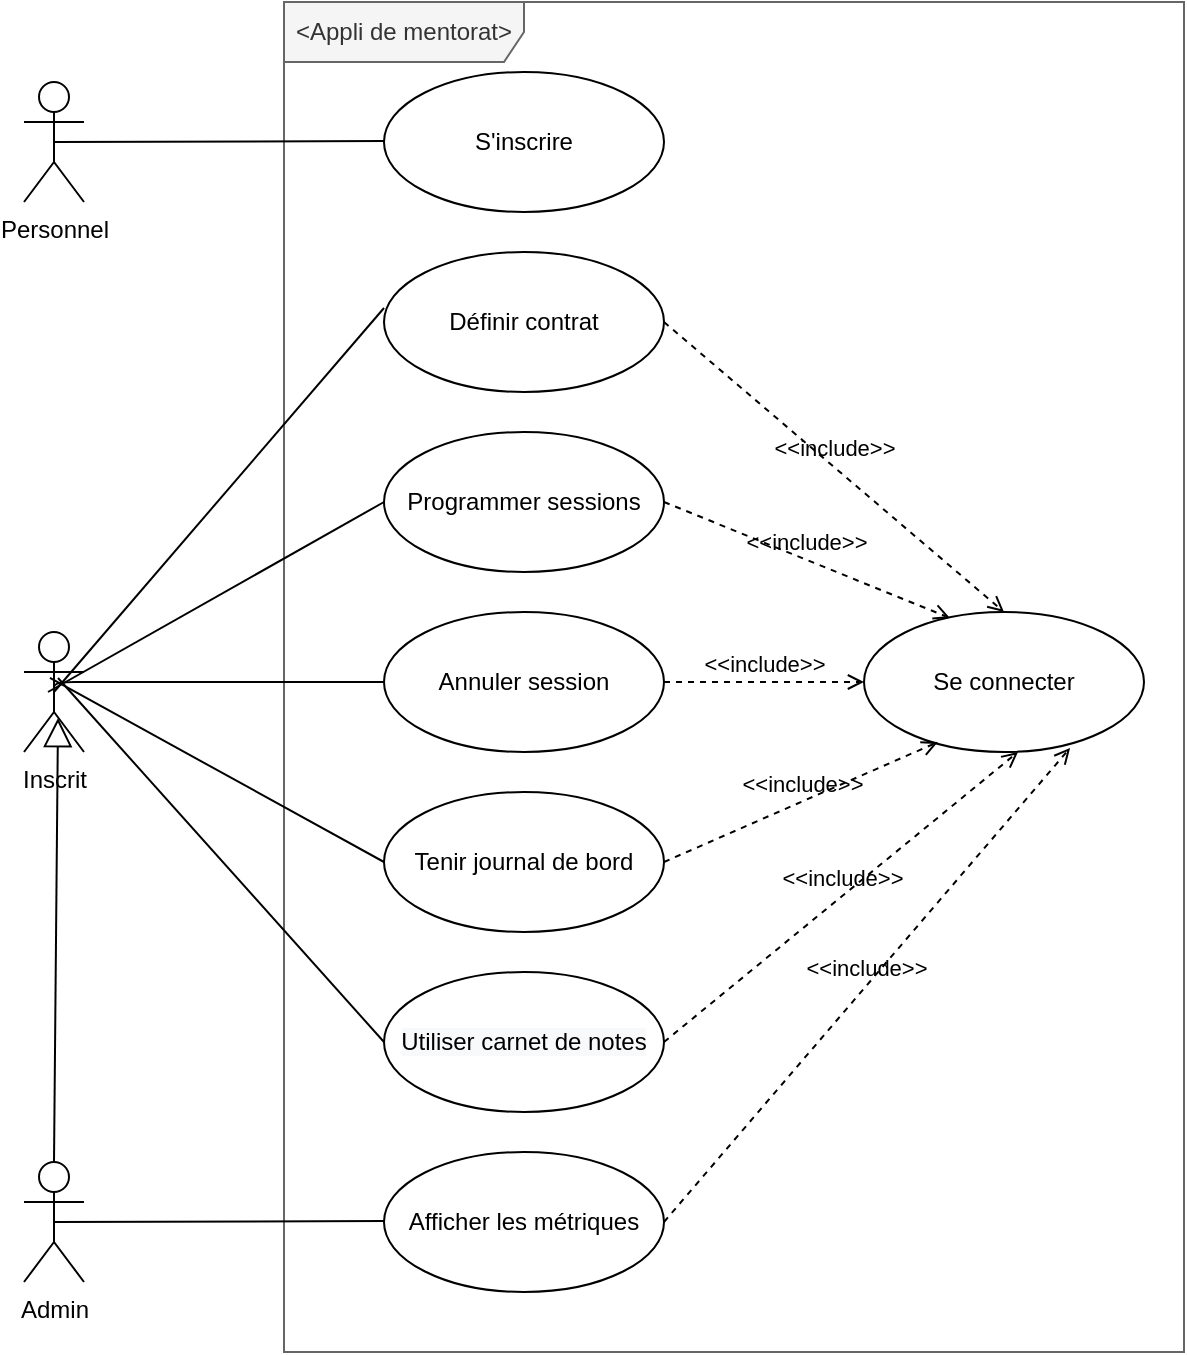 <mxfile version="14.9.8" type="device" pages="5"><diagram id="xxMG99taoB5J-sArsZjC" name="User stories"><mxGraphModel dx="1182" dy="662" grid="1" gridSize="10" guides="1" tooltips="1" connect="1" arrows="1" fold="1" page="1" pageScale="1" pageWidth="827" pageHeight="1169" math="0" shadow="0"><root><mxCell id="0"/><mxCell id="1" parent="0"/><mxCell id="FmHyTKS54E8O2tWpRUdW-1" value="&amp;lt;Appli de mentorat&amp;gt;" style="shape=umlFrame;whiteSpace=wrap;html=1;width=120;height=30;fillColor=#f5f5f5;strokeColor=#666666;fontColor=#333333;" parent="1" vertex="1"><mxGeometry x="190" y="85" width="450" height="675" as="geometry"/></mxCell><mxCell id="FmHyTKS54E8O2tWpRUdW-2" value="S'inscrire" style="ellipse;whiteSpace=wrap;html=1;" parent="1" vertex="1"><mxGeometry x="240" y="120" width="140" height="70" as="geometry"/></mxCell><mxCell id="FmHyTKS54E8O2tWpRUdW-3" value="Définir contrat" style="ellipse;whiteSpace=wrap;html=1;" parent="1" vertex="1"><mxGeometry x="240" y="210" width="140" height="70" as="geometry"/></mxCell><mxCell id="FmHyTKS54E8O2tWpRUdW-4" value="Programmer sessions" style="ellipse;whiteSpace=wrap;html=1;" parent="1" vertex="1"><mxGeometry x="240" y="300" width="140" height="70" as="geometry"/></mxCell><mxCell id="FmHyTKS54E8O2tWpRUdW-5" value="Annuler session" style="ellipse;whiteSpace=wrap;html=1;" parent="1" vertex="1"><mxGeometry x="240" y="390" width="140" height="70" as="geometry"/></mxCell><mxCell id="FmHyTKS54E8O2tWpRUdW-6" value="Tenir journal de bord" style="ellipse;whiteSpace=wrap;html=1;" parent="1" vertex="1"><mxGeometry x="240" y="480" width="140" height="70" as="geometry"/></mxCell><mxCell id="FmHyTKS54E8O2tWpRUdW-7" value="&lt;span style=&quot;color: rgb(0 , 0 , 0) ; font-family: &amp;#34;helvetica&amp;#34; ; font-size: 12px ; font-style: normal ; font-weight: 400 ; letter-spacing: normal ; text-align: center ; text-indent: 0px ; text-transform: none ; word-spacing: 0px ; background-color: rgb(248 , 249 , 250) ; display: inline ; float: none&quot;&gt;Utiliser carnet de notes&lt;/span&gt;" style="ellipse;whiteSpace=wrap;html=1;" parent="1" vertex="1"><mxGeometry x="240" y="570" width="140" height="70" as="geometry"/></mxCell><mxCell id="FmHyTKS54E8O2tWpRUdW-8" value="Afficher les métriques" style="ellipse;whiteSpace=wrap;html=1;" parent="1" vertex="1"><mxGeometry x="240" y="660" width="140" height="70" as="geometry"/></mxCell><mxCell id="FmHyTKS54E8O2tWpRUdW-9" value="Se connecter" style="ellipse;whiteSpace=wrap;html=1;" parent="1" vertex="1"><mxGeometry x="480" y="390" width="140" height="70" as="geometry"/></mxCell><mxCell id="FmHyTKS54E8O2tWpRUdW-11" value="Inscrit" style="shape=umlActor;verticalLabelPosition=bottom;verticalAlign=top;html=1;" parent="1" vertex="1"><mxGeometry x="60" y="400" width="30" height="60" as="geometry"/></mxCell><mxCell id="FmHyTKS54E8O2tWpRUdW-15" value="Personnel" style="shape=umlActor;verticalLabelPosition=bottom;verticalAlign=top;html=1;" parent="1" vertex="1"><mxGeometry x="60" y="125" width="30" height="60" as="geometry"/></mxCell><mxCell id="FmHyTKS54E8O2tWpRUdW-16" value="" style="endArrow=none;html=1;exitX=0.5;exitY=0.5;exitDx=0;exitDy=0;exitPerimeter=0;" parent="1" source="FmHyTKS54E8O2tWpRUdW-15" edge="1"><mxGeometry relative="1" as="geometry"><mxPoint x="80" y="154.5" as="sourcePoint"/><mxPoint x="240" y="154.5" as="targetPoint"/></mxGeometry></mxCell><mxCell id="FmHyTKS54E8O2tWpRUdW-33" value="" style="endArrow=none;html=1;exitX=0.5;exitY=0.5;exitDx=0;exitDy=0;exitPerimeter=0;entryX=0;entryY=0.4;entryDx=0;entryDy=0;entryPerimeter=0;" parent="1" source="FmHyTKS54E8O2tWpRUdW-11" edge="1" target="FmHyTKS54E8O2tWpRUdW-3"><mxGeometry relative="1" as="geometry"><mxPoint x="80" y="250" as="sourcePoint"/><mxPoint x="240" y="250" as="targetPoint"/></mxGeometry></mxCell><mxCell id="FmHyTKS54E8O2tWpRUdW-36" value="" style="endArrow=none;html=1;entryX=0;entryY=0.5;entryDx=0;entryDy=0;" parent="1" edge="1" target="FmHyTKS54E8O2tWpRUdW-4"><mxGeometry relative="1" as="geometry"><mxPoint x="72" y="430" as="sourcePoint"/><mxPoint x="240" y="334.5" as="targetPoint"/></mxGeometry></mxCell><mxCell id="FmHyTKS54E8O2tWpRUdW-39" value="" style="endArrow=none;html=1;edgeStyle=orthogonalEdgeStyle;exitX=0.5;exitY=0.5;exitDx=0;exitDy=0;exitPerimeter=0;" parent="1" source="FmHyTKS54E8O2tWpRUdW-11" edge="1" target="FmHyTKS54E8O2tWpRUdW-5"><mxGeometry relative="1" as="geometry"><mxPoint x="80" y="424.5" as="sourcePoint"/><mxPoint x="240" y="424.5" as="targetPoint"/><Array as="points"><mxPoint x="75" y="425"/></Array></mxGeometry></mxCell><mxCell id="FmHyTKS54E8O2tWpRUdW-42" value="" style="endArrow=none;html=1;exitX=0.433;exitY=0.383;exitDx=0;exitDy=0;exitPerimeter=0;entryX=0;entryY=0.5;entryDx=0;entryDy=0;" parent="1" source="FmHyTKS54E8O2tWpRUdW-11" edge="1" target="FmHyTKS54E8O2tWpRUdW-6"><mxGeometry relative="1" as="geometry"><mxPoint x="80" y="514.5" as="sourcePoint"/><mxPoint x="240" y="514.5" as="targetPoint"/></mxGeometry></mxCell><mxCell id="FmHyTKS54E8O2tWpRUdW-45" value="" style="endArrow=none;html=1;exitX=0.567;exitY=0.383;exitDx=0;exitDy=0;exitPerimeter=0;entryX=0;entryY=0.5;entryDx=0;entryDy=0;" parent="1" source="FmHyTKS54E8O2tWpRUdW-11" edge="1" target="FmHyTKS54E8O2tWpRUdW-7"><mxGeometry relative="1" as="geometry"><mxPoint x="80" y="604.5" as="sourcePoint"/><mxPoint x="240" y="604.5" as="targetPoint"/></mxGeometry></mxCell><mxCell id="FmHyTKS54E8O2tWpRUdW-48" value="Admin" style="shape=umlActor;verticalLabelPosition=bottom;verticalAlign=top;html=1;" parent="1" vertex="1"><mxGeometry x="60" y="665" width="30" height="60" as="geometry"/></mxCell><mxCell id="FmHyTKS54E8O2tWpRUdW-49" value="" style="endArrow=none;html=1;exitX=0.5;exitY=0.5;exitDx=0;exitDy=0;exitPerimeter=0;" parent="1" source="FmHyTKS54E8O2tWpRUdW-48" edge="1"><mxGeometry relative="1" as="geometry"><mxPoint x="80" y="694.5" as="sourcePoint"/><mxPoint x="240" y="694.5" as="targetPoint"/></mxGeometry></mxCell><mxCell id="e8ai6siRkskZwNuBO6jc-1" value="&amp;lt;&amp;lt;include&amp;gt;&amp;gt;" style="html=1;verticalAlign=bottom;labelBackgroundColor=none;endArrow=open;endFill=0;dashed=1;strokeWidth=1;entryX=0;entryY=0.5;entryDx=0;entryDy=0;exitX=1;exitY=0.5;exitDx=0;exitDy=0;" edge="1" parent="1" source="FmHyTKS54E8O2tWpRUdW-5" target="FmHyTKS54E8O2tWpRUdW-9"><mxGeometry width="160" relative="1" as="geometry"><mxPoint x="330" y="390" as="sourcePoint"/><mxPoint x="490" y="390" as="targetPoint"/></mxGeometry></mxCell><mxCell id="e8ai6siRkskZwNuBO6jc-2" value="&amp;lt;&amp;lt;include&amp;gt;&amp;gt;" style="html=1;verticalAlign=bottom;labelBackgroundColor=none;endArrow=open;endFill=0;dashed=1;strokeWidth=1;exitX=1;exitY=0.5;exitDx=0;exitDy=0;entryX=0.307;entryY=0.043;entryDx=0;entryDy=0;entryPerimeter=0;" edge="1" parent="1" source="FmHyTKS54E8O2tWpRUdW-4" target="FmHyTKS54E8O2tWpRUdW-9"><mxGeometry width="160" relative="1" as="geometry"><mxPoint x="330" y="390" as="sourcePoint"/><mxPoint x="490" y="390" as="targetPoint"/></mxGeometry></mxCell><mxCell id="e8ai6siRkskZwNuBO6jc-3" value="&amp;lt;&amp;lt;include&amp;gt;&amp;gt;" style="html=1;verticalAlign=bottom;labelBackgroundColor=none;endArrow=open;endFill=0;dashed=1;strokeWidth=1;entryX=0.5;entryY=0;entryDx=0;entryDy=0;exitX=1;exitY=0.5;exitDx=0;exitDy=0;" edge="1" parent="1" source="FmHyTKS54E8O2tWpRUdW-3" target="FmHyTKS54E8O2tWpRUdW-9"><mxGeometry width="160" relative="1" as="geometry"><mxPoint x="380" y="245" as="sourcePoint"/><mxPoint x="540" y="160" as="targetPoint"/></mxGeometry></mxCell><mxCell id="e8ai6siRkskZwNuBO6jc-4" value="&amp;lt;&amp;lt;include&amp;gt;&amp;gt;" style="html=1;verticalAlign=bottom;labelBackgroundColor=none;endArrow=open;endFill=0;dashed=1;strokeWidth=1;exitX=1;exitY=0.5;exitDx=0;exitDy=0;entryX=0.264;entryY=0.929;entryDx=0;entryDy=0;entryPerimeter=0;" edge="1" parent="1" source="FmHyTKS54E8O2tWpRUdW-6" target="FmHyTKS54E8O2tWpRUdW-9"><mxGeometry width="160" relative="1" as="geometry"><mxPoint x="380" y="514.5" as="sourcePoint"/><mxPoint x="520" y="460" as="targetPoint"/></mxGeometry></mxCell><mxCell id="e8ai6siRkskZwNuBO6jc-5" value="&amp;lt;&amp;lt;include&amp;gt;&amp;gt;" style="html=1;verticalAlign=bottom;labelBackgroundColor=none;endArrow=open;endFill=0;dashed=1;strokeWidth=1;entryX=0.55;entryY=1;entryDx=0;entryDy=0;entryPerimeter=0;exitX=1;exitY=0.5;exitDx=0;exitDy=0;" edge="1" parent="1" source="FmHyTKS54E8O2tWpRUdW-7" target="FmHyTKS54E8O2tWpRUdW-9"><mxGeometry width="160" relative="1" as="geometry"><mxPoint x="380" y="604.5" as="sourcePoint"/><mxPoint x="540" y="604.5" as="targetPoint"/></mxGeometry></mxCell><mxCell id="e8ai6siRkskZwNuBO6jc-6" value="&amp;lt;&amp;lt;include&amp;gt;&amp;gt;" style="html=1;verticalAlign=bottom;labelBackgroundColor=none;endArrow=open;endFill=0;dashed=1;strokeWidth=1;exitX=1;exitY=0.5;exitDx=0;exitDy=0;entryX=0.736;entryY=0.971;entryDx=0;entryDy=0;entryPerimeter=0;" edge="1" parent="1" source="FmHyTKS54E8O2tWpRUdW-8" target="FmHyTKS54E8O2tWpRUdW-9"><mxGeometry width="160" relative="1" as="geometry"><mxPoint x="414" y="694.5" as="sourcePoint"/><mxPoint x="574" y="694.5" as="targetPoint"/><Array as="points"/></mxGeometry></mxCell><mxCell id="wRQydw5hJnG-8nKRjEl--2" value="" style="endArrow=block;endFill=0;endSize=12;html=1;strokeWidth=1;entryX=0.567;entryY=0.717;entryDx=0;entryDy=0;entryPerimeter=0;exitX=0.5;exitY=0;exitDx=0;exitDy=0;exitPerimeter=0;" edge="1" parent="1" source="FmHyTKS54E8O2tWpRUdW-48" target="FmHyTKS54E8O2tWpRUdW-11"><mxGeometry width="160" relative="1" as="geometry"><mxPoint x="20" y="590" as="sourcePoint"/><mxPoint x="180" y="590" as="targetPoint"/></mxGeometry></mxCell></root></mxGraphModel></diagram><diagram id="rMT4pav3FnabOSwRZ4Uh" name="S'authentifier"><mxGraphModel dx="1182" dy="662" grid="1" gridSize="10" guides="1" tooltips="1" connect="1" arrows="1" fold="1" page="1" pageScale="1" pageWidth="827" pageHeight="1169" math="0" shadow="0"><root><mxCell id="2ERHHPpa6v7RAwuLCjoi-0"/><mxCell id="2ERHHPpa6v7RAwuLCjoi-1" parent="2ERHHPpa6v7RAwuLCjoi-0"/><mxCell id="j7RnWyp7W5xwFCXasHeR-0" value="&amp;lt;appli de mentorat&amp;gt;" style="shape=umlFrame;whiteSpace=wrap;html=1;width=130;height=30;fillColor=#f5f5f5;strokeColor=#666666;fontColor=#333333;" vertex="1" parent="2ERHHPpa6v7RAwuLCjoi-1"><mxGeometry x="100" y="40" width="700" height="470" as="geometry"/></mxCell><mxCell id="S0V_SHYb70VgIhYvworB-1" value="" style="shape=folder;fontStyle=1;tabWidth=110;tabHeight=30;tabPosition=left;html=1;boundedLbl=1;fillColor=#d5e8d4;strokeColor=#82b366;" vertex="1" parent="2ERHHPpa6v7RAwuLCjoi-1"><mxGeometry x="120" y="80" width="660" height="410" as="geometry"/></mxCell><mxCell id="S0V_SHYb70VgIhYvworB-2" value="&amp;lt;S'authentifier&amp;gt;" style="text;html=1;align=center;verticalAlign=middle;resizable=0;points=[];autosize=1;" vertex="1" parent="2ERHHPpa6v7RAwuLCjoi-1"><mxGeometry x="120" y="90" width="100" height="20" as="geometry"/></mxCell><mxCell id="S0V_SHYb70VgIhYvworB-4" value="S'inscrire" style="ellipse;whiteSpace=wrap;html=1;" vertex="1" parent="2ERHHPpa6v7RAwuLCjoi-1"><mxGeometry x="135" y="160" width="140" height="70" as="geometry"/></mxCell><mxCell id="S0V_SHYb70VgIhYvworB-5" value="Se connecter" style="ellipse;whiteSpace=wrap;html=1;" vertex="1" parent="2ERHHPpa6v7RAwuLCjoi-1"><mxGeometry x="135" y="320" width="140" height="70" as="geometry"/></mxCell><mxCell id="S0V_SHYb70VgIhYvworB-6" value="Demander nouveau mot de passe" style="ellipse;whiteSpace=wrap;html=1;" vertex="1" parent="2ERHHPpa6v7RAwuLCjoi-1"><mxGeometry x="330" y="360" width="140" height="70" as="geometry"/></mxCell><mxCell id="GPhp9tkEXIV-pd7ov_45-1" value="Etre mentor" style="ellipse;whiteSpace=wrap;html=1;" vertex="1" parent="2ERHHPpa6v7RAwuLCjoi-1"><mxGeometry x="330" y="120" width="140" height="70" as="geometry"/></mxCell><mxCell id="GPhp9tkEXIV-pd7ov_45-2" value="Etre mentoré" style="ellipse;whiteSpace=wrap;html=1;" vertex="1" parent="2ERHHPpa6v7RAwuLCjoi-1"><mxGeometry x="330" y="200" width="140" height="70" as="geometry"/></mxCell><mxCell id="GPhp9tkEXIV-pd7ov_45-15" value="Saisir identifiants" style="ellipse;whiteSpace=wrap;html=1;" vertex="1" parent="2ERHHPpa6v7RAwuLCjoi-1"><mxGeometry x="330" y="277.5" width="140" height="70" as="geometry"/></mxCell><mxCell id="ldg9Fk3_-zajcN7SEEui-0" value="" style="endArrow=none;html=1;strokeWidth=1;startArrow=block;startFill=0;entryX=0;entryY=0.5;entryDx=0;entryDy=0;exitX=1;exitY=0;exitDx=0;exitDy=0;" edge="1" parent="2ERHHPpa6v7RAwuLCjoi-1" source="S0V_SHYb70VgIhYvworB-5" target="GPhp9tkEXIV-pd7ov_45-15"><mxGeometry relative="1" as="geometry"><mxPoint x="313.775" y="380.004" as="sourcePoint"/><mxPoint x="380" y="352.41" as="targetPoint"/></mxGeometry></mxCell><mxCell id="ldg9Fk3_-zajcN7SEEui-1" value="" style="endArrow=none;html=1;strokeWidth=1;startArrow=block;startFill=0;entryX=0;entryY=0.5;entryDx=0;entryDy=0;exitX=1;exitY=1;exitDx=0;exitDy=0;" edge="1" parent="2ERHHPpa6v7RAwuLCjoi-1" source="S0V_SHYb70VgIhYvworB-5" target="S0V_SHYb70VgIhYvworB-6"><mxGeometry relative="1" as="geometry"><mxPoint x="314" y="430" as="sourcePoint"/><mxPoint x="390" y="460" as="targetPoint"/></mxGeometry></mxCell><mxCell id="PwpE0BoCxMGBGjCsXQA6-1" style="edgeStyle=none;rounded=0;orthogonalLoop=1;jettySize=auto;html=1;entryX=1;entryY=0.5;entryDx=0;entryDy=0;startArrow=block;startFill=0;strokeWidth=1;" edge="1" parent="2ERHHPpa6v7RAwuLCjoi-1" source="S0V_SHYb70VgIhYvworB-6" target="S0V_SHYb70VgIhYvworB-6"><mxGeometry relative="1" as="geometry"/></mxCell><mxCell id="odUfWeZU-wSgKhumBFus-2" value="&amp;lt;&amp;lt;extend&amp;gt;&amp;gt;" style="html=1;verticalAlign=bottom;labelBackgroundColor=none;endArrow=none;endFill=0;dashed=1;strokeWidth=1;startArrow=open;startFill=0;entryX=0;entryY=0.5;entryDx=0;entryDy=0;exitX=1;exitY=0;exitDx=0;exitDy=0;" edge="1" parent="2ERHHPpa6v7RAwuLCjoi-1" source="S0V_SHYb70VgIhYvworB-4" target="GPhp9tkEXIV-pd7ov_45-1"><mxGeometry width="160" relative="1" as="geometry"><mxPoint x="330" y="230" as="sourcePoint"/><mxPoint x="490" y="230" as="targetPoint"/></mxGeometry></mxCell><mxCell id="odUfWeZU-wSgKhumBFus-3" value="&amp;lt;&amp;lt;extend&amp;gt;&amp;gt;" style="html=1;verticalAlign=bottom;labelBackgroundColor=none;endArrow=none;endFill=0;dashed=1;strokeWidth=1;startArrow=open;startFill=0;entryX=0;entryY=0.5;entryDx=0;entryDy=0;exitX=1;exitY=1;exitDx=0;exitDy=0;" edge="1" parent="2ERHHPpa6v7RAwuLCjoi-1" source="S0V_SHYb70VgIhYvworB-4" target="GPhp9tkEXIV-pd7ov_45-2"><mxGeometry width="160" relative="1" as="geometry"><mxPoint x="289.997" y="285.251" as="sourcePoint"/><mxPoint x="360.5" y="260" as="targetPoint"/></mxGeometry></mxCell><mxCell id="EF47RLuWjm26YvjPb3Qa-0" value="Valider identifiants" style="ellipse;whiteSpace=wrap;html=1;" vertex="1" parent="2ERHHPpa6v7RAwuLCjoi-1"><mxGeometry x="520" y="240" width="140" height="70" as="geometry"/></mxCell><mxCell id="EF47RLuWjm26YvjPb3Qa-2" value="&amp;lt;&amp;lt;include&amp;gt;&amp;gt;" style="html=1;verticalAlign=bottom;labelBackgroundColor=none;endArrow=open;endFill=0;dashed=1;strokeWidth=1;entryX=0;entryY=0.5;entryDx=0;entryDy=0;exitX=1;exitY=0;exitDx=0;exitDy=0;" edge="1" parent="2ERHHPpa6v7RAwuLCjoi-1" source="GPhp9tkEXIV-pd7ov_45-15" target="EF47RLuWjm26YvjPb3Qa-0"><mxGeometry width="160" relative="1" as="geometry"><mxPoint x="330" y="320" as="sourcePoint"/><mxPoint x="490" y="320" as="targetPoint"/></mxGeometry></mxCell><mxCell id="EF47RLuWjm26YvjPb3Qa-4" value="Afficher onglet admin" style="ellipse;whiteSpace=wrap;html=1;" vertex="1" parent="2ERHHPpa6v7RAwuLCjoi-1"><mxGeometry x="520" y="320" width="140" height="70" as="geometry"/></mxCell><mxCell id="EF47RLuWjm26YvjPb3Qa-5" value="&amp;lt;&amp;lt;extend&amp;gt;&amp;gt;" style="html=1;verticalAlign=bottom;labelBackgroundColor=none;endArrow=none;endFill=0;dashed=1;strokeWidth=1;startArrow=open;startFill=0;entryX=0;entryY=0.5;entryDx=0;entryDy=0;" edge="1" parent="2ERHHPpa6v7RAwuLCjoi-1" source="GPhp9tkEXIV-pd7ov_45-15" target="EF47RLuWjm26YvjPb3Qa-4"><mxGeometry width="160" relative="1" as="geometry"><mxPoint x="489.497" y="339.999" as="sourcePoint"/><mxPoint x="560" y="355.25" as="targetPoint"/></mxGeometry></mxCell><mxCell id="EF47RLuWjm26YvjPb3Qa-6" value="Saisir courriel" style="ellipse;whiteSpace=wrap;html=1;" vertex="1" parent="2ERHHPpa6v7RAwuLCjoi-1"><mxGeometry x="520" y="400" width="140" height="70" as="geometry"/></mxCell><mxCell id="EF47RLuWjm26YvjPb3Qa-7" value="Valider courriel" style="ellipse;whiteSpace=wrap;html=1;" vertex="1" parent="2ERHHPpa6v7RAwuLCjoi-1"><mxGeometry x="630" y="160" width="140" height="70" as="geometry"/></mxCell><mxCell id="EF47RLuWjm26YvjPb3Qa-8" value="&amp;lt;&amp;lt;include&amp;gt;&amp;gt;" style="html=1;verticalAlign=bottom;labelBackgroundColor=none;endArrow=open;endFill=0;dashed=1;strokeWidth=1;entryX=0.5;entryY=1;entryDx=0;entryDy=0;exitX=1;exitY=0.5;exitDx=0;exitDy=0;" edge="1" parent="2ERHHPpa6v7RAwuLCjoi-1" source="EF47RLuWjm26YvjPb3Qa-6" target="EF47RLuWjm26YvjPb3Qa-7"><mxGeometry width="160" relative="1" as="geometry"><mxPoint x="545" y="490" as="sourcePoint"/><mxPoint x="610.5" y="470" as="targetPoint"/></mxGeometry></mxCell><mxCell id="EF47RLuWjm26YvjPb3Qa-9" value="" style="endArrow=none;html=1;strokeWidth=1;exitX=1;exitY=0.5;exitDx=0;exitDy=0;entryX=-0.014;entryY=0.414;entryDx=0;entryDy=0;entryPerimeter=0;" edge="1" parent="2ERHHPpa6v7RAwuLCjoi-1" source="S0V_SHYb70VgIhYvworB-6" target="EF47RLuWjm26YvjPb3Qa-6"><mxGeometry relative="1" as="geometry"><mxPoint x="330" y="240" as="sourcePoint"/><mxPoint x="490" y="240" as="targetPoint"/></mxGeometry></mxCell><mxCell id="cbPgDNqCcYrBFkfq__QP-0" value="Personnel" style="shape=umlActor;verticalLabelPosition=bottom;verticalAlign=top;html=1;" vertex="1" parent="2ERHHPpa6v7RAwuLCjoi-1"><mxGeometry x="40" y="165" width="30" height="60" as="geometry"/></mxCell><mxCell id="o_ihsLql0Jw2gzLLkBc9-0" value="" style="endArrow=none;html=1;exitX=0.5;exitY=0.5;exitDx=0;exitDy=0;exitPerimeter=0;entryX=0;entryY=0.5;entryDx=0;entryDy=0;" edge="1" parent="2ERHHPpa6v7RAwuLCjoi-1" source="cbPgDNqCcYrBFkfq__QP-0" target="S0V_SHYb70VgIhYvworB-4"><mxGeometry relative="1" as="geometry"><mxPoint x="90" y="180" as="sourcePoint"/><mxPoint x="255" y="179.5" as="targetPoint"/></mxGeometry></mxCell><mxCell id="A_Xoj-Sh-aYl7KlaR8u_-2" value="Inscrit" style="shape=umlActor;verticalLabelPosition=bottom;verticalAlign=top;html=1;" vertex="1" parent="2ERHHPpa6v7RAwuLCjoi-1"><mxGeometry x="40" y="330" width="30" height="60" as="geometry"/></mxCell><mxCell id="A_Xoj-Sh-aYl7KlaR8u_-3" value="" style="endArrow=none;html=1;edgeStyle=orthogonalEdgeStyle;exitX=0.5;exitY=0.5;exitDx=0;exitDy=0;exitPerimeter=0;entryX=0;entryY=0.5;entryDx=0;entryDy=0;" edge="1" source="A_Xoj-Sh-aYl7KlaR8u_-2" parent="2ERHHPpa6v7RAwuLCjoi-1" target="S0V_SHYb70VgIhYvworB-5"><mxGeometry relative="1" as="geometry"><mxPoint x="60" y="354.5" as="sourcePoint"/><mxPoint x="220" y="355" as="targetPoint"/><Array as="points"><mxPoint x="55" y="355"/></Array></mxGeometry></mxCell><mxCell id="quji1tDcvj2YDLwSoqdy-0" value="" style="endArrow=block;endFill=0;endSize=12;html=1;strokeWidth=1;entryX=0.467;entryY=0.8;entryDx=0;entryDy=0;entryPerimeter=0;exitX=0.5;exitY=0;exitDx=0;exitDy=0;exitPerimeter=0;" edge="1" parent="2ERHHPpa6v7RAwuLCjoi-1" source="A_Xoj-Sh-aYl7KlaR8u_-2" target="cbPgDNqCcYrBFkfq__QP-0"><mxGeometry width="160" relative="1" as="geometry"><mxPoint x="85" y="675" as="sourcePoint"/><mxPoint x="87.01" y="453.02" as="targetPoint"/></mxGeometry></mxCell><mxCell id="sFeUp8UKxrBwieZbuLTX-0" value="&amp;lt;&amp;lt;include&amp;gt;&amp;gt;" style="html=1;verticalAlign=bottom;labelBackgroundColor=none;endArrow=open;endFill=0;dashed=1;strokeWidth=1;exitX=1;exitY=0.5;exitDx=0;exitDy=0;entryX=0;entryY=0.5;entryDx=0;entryDy=0;" edge="1" parent="2ERHHPpa6v7RAwuLCjoi-1" source="S0V_SHYb70VgIhYvworB-4" target="EF47RLuWjm26YvjPb3Qa-7"><mxGeometry width="160" relative="1" as="geometry"><mxPoint x="480" y="140" as="sourcePoint"/><mxPoint x="640" y="140" as="targetPoint"/></mxGeometry></mxCell></root></mxGraphModel></diagram><diagram id="YoHTp85okX1jM6USLY9H" name="Gérer inscritpion"><mxGraphModel dx="1182" dy="662" grid="1" gridSize="10" guides="1" tooltips="1" connect="1" arrows="1" fold="1" page="1" pageScale="1" pageWidth="827" pageHeight="1169" math="0" shadow="0"><root><mxCell id="NHsLMg8W3tph4saLJ2y4-0"/><mxCell id="NHsLMg8W3tph4saLJ2y4-1" parent="NHsLMg8W3tph4saLJ2y4-0"/><mxCell id="NHsLMg8W3tph4saLJ2y4-2" value="&amp;lt;appli de mentorat&amp;gt;" style="shape=umlFrame;whiteSpace=wrap;html=1;width=130;height=30;fillColor=#f5f5f5;strokeColor=#666666;fontColor=#333333;" vertex="1" parent="NHsLMg8W3tph4saLJ2y4-1"><mxGeometry x="140" y="60" width="670" height="760" as="geometry"/></mxCell><mxCell id="6SP6ylc7PQ6Ja80EZ_PJ-0" value="&amp;lt;S'authentifier&amp;gt;" style="shape=folder;fontStyle=1;spacingTop=10;tabWidth=40;tabHeight=14;tabPosition=left;html=1;fillColor=#d5e8d4;strokeColor=#82b366;" vertex="1" parent="NHsLMg8W3tph4saLJ2y4-1"><mxGeometry x="680" y="70" width="110" height="50" as="geometry"/></mxCell><mxCell id="KX0d1G-GhRUmcb4GyE4L-0" value="" style="shape=folder;fontStyle=1;spacingTop=10;tabWidth=120;tabHeight=30;tabPosition=left;html=1;fillColor=#dae8fc;strokeColor=#6c8ebf;" vertex="1" parent="NHsLMg8W3tph4saLJ2y4-1"><mxGeometry x="160" y="120" width="630" height="680" as="geometry"/></mxCell><mxCell id="Aj-hn9oFOSfumuJGc_nW-0" value="&amp;lt;Gérer inscirption&amp;gt;" style="text;html=1;align=center;verticalAlign=middle;resizable=0;points=[];autosize=1;strokeColor=none;" vertex="1" parent="NHsLMg8W3tph4saLJ2y4-1"><mxGeometry x="160" y="120" width="120" height="20" as="geometry"/></mxCell><mxCell id="J3qobcc3qLqmZKSE7zUg-0" value="&amp;lt;&amp;lt;include&amp;gt;&amp;gt;" style="html=1;verticalAlign=bottom;labelBackgroundColor=none;endArrow=open;endFill=0;dashed=1;strokeWidth=1;exitX=0.51;exitY=0.041;exitDx=0;exitDy=0;exitPerimeter=0;entryX=0;entryY=0;entryDx=0;entryDy=32;entryPerimeter=0;" edge="1" parent="NHsLMg8W3tph4saLJ2y4-1" source="KX0d1G-GhRUmcb4GyE4L-0" target="6SP6ylc7PQ6Ja80EZ_PJ-0"><mxGeometry width="160" relative="1" as="geometry"><mxPoint x="640" y="210" as="sourcePoint"/><mxPoint x="800" y="210" as="targetPoint"/></mxGeometry></mxCell><mxCell id="J3qobcc3qLqmZKSE7zUg-1" value="Modifier mot de passe" style="ellipse;whiteSpace=wrap;html=1;" vertex="1" parent="NHsLMg8W3tph4saLJ2y4-1"><mxGeometry x="200" y="210" width="140" height="70" as="geometry"/></mxCell><mxCell id="J3qobcc3qLqmZKSE7zUg-2" value="Modifier inscription" style="ellipse;whiteSpace=wrap;html=1;" vertex="1" parent="NHsLMg8W3tph4saLJ2y4-1"><mxGeometry x="200" y="520" width="140" height="70" as="geometry"/></mxCell><mxCell id="9D6byPsnE93FnE4ZjmAP-3" value="&amp;lt;&amp;lt;include&amp;gt;&amp;gt;" style="html=1;verticalAlign=bottom;labelBackgroundColor=none;endArrow=open;endFill=0;dashed=1;strokeWidth=1;entryX=0;entryY=0.5;entryDx=0;entryDy=0;exitX=1;exitY=0;exitDx=0;exitDy=0;" edge="1" parent="NHsLMg8W3tph4saLJ2y4-1" source="J3qobcc3qLqmZKSE7zUg-1" target="9D6byPsnE93FnE4ZjmAP-4"><mxGeometry width="160" relative="1" as="geometry"><mxPoint x="320" y="210" as="sourcePoint"/><mxPoint x="530" y="310" as="targetPoint"/></mxGeometry></mxCell><mxCell id="9D6byPsnE93FnE4ZjmAP-4" value="Verifier ancien mot de passe" style="ellipse;whiteSpace=wrap;html=1;" vertex="1" parent="NHsLMg8W3tph4saLJ2y4-1"><mxGeometry x="410" y="160" width="140" height="70" as="geometry"/></mxCell><mxCell id="9D6byPsnE93FnE4ZjmAP-5" value="Vérifier nouveau mot de passe different ancien" style="ellipse;whiteSpace=wrap;html=1;" vertex="1" parent="NHsLMg8W3tph4saLJ2y4-1"><mxGeometry x="410" y="250" width="140" height="70" as="geometry"/></mxCell><mxCell id="9D6byPsnE93FnE4ZjmAP-6" value="&amp;lt;&amp;lt;include&amp;gt;&amp;gt;" style="html=1;verticalAlign=bottom;labelBackgroundColor=none;endArrow=open;endFill=0;dashed=1;strokeWidth=1;entryX=0;entryY=0.5;entryDx=0;entryDy=0;exitX=1;exitY=1;exitDx=0;exitDy=0;" edge="1" parent="NHsLMg8W3tph4saLJ2y4-1" source="J3qobcc3qLqmZKSE7zUg-1" target="9D6byPsnE93FnE4ZjmAP-5"><mxGeometry width="160" relative="1" as="geometry"><mxPoint x="329.497" y="230.251" as="sourcePoint"/><mxPoint x="420" y="205" as="targetPoint"/></mxGeometry></mxCell><mxCell id="9D6byPsnE93FnE4ZjmAP-7" value="Etre mentor" style="ellipse;whiteSpace=wrap;html=1;" vertex="1" parent="NHsLMg8W3tph4saLJ2y4-1"><mxGeometry x="410" y="340" width="140" height="70" as="geometry"/></mxCell><mxCell id="9D6byPsnE93FnE4ZjmAP-8" value="Ne plus être mentor" style="ellipse;whiteSpace=wrap;html=1;" vertex="1" parent="NHsLMg8W3tph4saLJ2y4-1"><mxGeometry x="414" y="430" width="140" height="70" as="geometry"/></mxCell><mxCell id="9D6byPsnE93FnE4ZjmAP-9" value="Etre mentoré" style="ellipse;whiteSpace=wrap;html=1;" vertex="1" parent="NHsLMg8W3tph4saLJ2y4-1"><mxGeometry x="414" y="520" width="140" height="70" as="geometry"/></mxCell><mxCell id="9D6byPsnE93FnE4ZjmAP-10" value="Ne plus être mentoré" style="ellipse;whiteSpace=wrap;html=1;" vertex="1" parent="NHsLMg8W3tph4saLJ2y4-1"><mxGeometry x="414" y="610" width="140" height="70" as="geometry"/></mxCell><mxCell id="9D6byPsnE93FnE4ZjmAP-11" value="Se désincrire" style="ellipse;whiteSpace=wrap;html=1;" vertex="1" parent="NHsLMg8W3tph4saLJ2y4-1"><mxGeometry x="414" y="700" width="140" height="70" as="geometry"/></mxCell><mxCell id="LHadLgJd4B875U3xi8Tw-0" value="&amp;lt;&amp;lt;extend&amp;gt;&amp;gt;" style="html=1;verticalAlign=bottom;labelBackgroundColor=none;endArrow=none;endFill=0;dashed=1;strokeWidth=1;startArrow=open;startFill=0;exitX=0.443;exitY=0;exitDx=0;exitDy=0;exitPerimeter=0;entryX=0;entryY=0.5;entryDx=0;entryDy=0;" edge="1" parent="NHsLMg8W3tph4saLJ2y4-1" source="J3qobcc3qLqmZKSE7zUg-2" target="9D6byPsnE93FnE4ZjmAP-7"><mxGeometry width="160" relative="1" as="geometry"><mxPoint x="330" y="470" as="sourcePoint"/><mxPoint x="490" y="470" as="targetPoint"/></mxGeometry></mxCell><mxCell id="LHadLgJd4B875U3xi8Tw-1" value="&amp;lt;&amp;lt;extend&amp;gt;&amp;gt;" style="html=1;verticalAlign=bottom;labelBackgroundColor=none;endArrow=none;endFill=0;dashed=1;strokeWidth=1;startArrow=open;startFill=0;exitX=0.807;exitY=0.129;exitDx=0;exitDy=0;exitPerimeter=0;entryX=0;entryY=0.5;entryDx=0;entryDy=0;" edge="1" parent="NHsLMg8W3tph4saLJ2y4-1" source="J3qobcc3qLqmZKSE7zUg-2" target="9D6byPsnE93FnE4ZjmAP-8"><mxGeometry width="160" relative="1" as="geometry"><mxPoint x="272.02" y="530" as="sourcePoint"/><mxPoint x="420" y="385" as="targetPoint"/></mxGeometry></mxCell><mxCell id="LHadLgJd4B875U3xi8Tw-2" value="&amp;lt;&amp;lt;extend&amp;gt;&amp;gt;" style="html=1;verticalAlign=bottom;labelBackgroundColor=none;endArrow=none;endFill=0;dashed=1;strokeWidth=1;startArrow=open;startFill=0;exitX=1;exitY=0.5;exitDx=0;exitDy=0;entryX=0;entryY=0.5;entryDx=0;entryDy=0;" edge="1" parent="NHsLMg8W3tph4saLJ2y4-1" source="J3qobcc3qLqmZKSE7zUg-2" target="9D6byPsnE93FnE4ZjmAP-9"><mxGeometry width="160" relative="1" as="geometry"><mxPoint x="322.98" y="539.03" as="sourcePoint"/><mxPoint x="424" y="475" as="targetPoint"/></mxGeometry></mxCell><mxCell id="LHadLgJd4B875U3xi8Tw-3" value="&amp;lt;&amp;lt;extend&amp;gt;&amp;gt;" style="html=1;verticalAlign=bottom;labelBackgroundColor=none;endArrow=none;endFill=0;dashed=1;strokeWidth=1;startArrow=open;startFill=0;entryX=0;entryY=0.5;entryDx=0;entryDy=0;" edge="1" parent="NHsLMg8W3tph4saLJ2y4-1" target="9D6byPsnE93FnE4ZjmAP-10"><mxGeometry width="160" relative="1" as="geometry"><mxPoint x="310" y="580" as="sourcePoint"/><mxPoint x="424" y="565" as="targetPoint"/></mxGeometry></mxCell><mxCell id="LHadLgJd4B875U3xi8Tw-4" value="&amp;lt;&amp;lt;extend&amp;gt;&amp;gt;" style="html=1;verticalAlign=bottom;labelBackgroundColor=none;endArrow=none;endFill=0;dashed=1;strokeWidth=1;startArrow=open;startFill=0;entryX=0;entryY=0.5;entryDx=0;entryDy=0;exitX=0.5;exitY=1;exitDx=0;exitDy=0;" edge="1" parent="NHsLMg8W3tph4saLJ2y4-1" source="J3qobcc3qLqmZKSE7zUg-2" target="9D6byPsnE93FnE4ZjmAP-11"><mxGeometry width="160" relative="1" as="geometry"><mxPoint x="306" y="660" as="sourcePoint"/><mxPoint x="410" y="725" as="targetPoint"/></mxGeometry></mxCell><mxCell id="LHadLgJd4B875U3xi8Tw-5" value="Vérifier si contrat en cours" style="ellipse;whiteSpace=wrap;html=1;" vertex="1" parent="NHsLMg8W3tph4saLJ2y4-1"><mxGeometry x="630" y="520" width="140" height="70" as="geometry"/></mxCell><mxCell id="LHadLgJd4B875U3xi8Tw-6" value="&amp;lt;&amp;lt;include&amp;gt;&amp;gt;" style="html=1;verticalAlign=bottom;labelBackgroundColor=none;endArrow=open;endFill=0;dashed=1;strokeWidth=1;exitX=1;exitY=0.5;exitDx=0;exitDy=0;entryX=0;entryY=0.5;entryDx=0;entryDy=0;" edge="1" parent="NHsLMg8W3tph4saLJ2y4-1" source="9D6byPsnE93FnE4ZjmAP-8" target="LHadLgJd4B875U3xi8Tw-5"><mxGeometry width="160" relative="1" as="geometry"><mxPoint x="330" y="570" as="sourcePoint"/><mxPoint x="490" y="570" as="targetPoint"/></mxGeometry></mxCell><mxCell id="LHadLgJd4B875U3xi8Tw-8" value="&amp;lt;&amp;lt;include&amp;gt;&amp;gt;" style="html=1;verticalAlign=bottom;labelBackgroundColor=none;endArrow=open;endFill=0;dashed=1;strokeWidth=1;exitX=1;exitY=0.5;exitDx=0;exitDy=0;" edge="1" parent="NHsLMg8W3tph4saLJ2y4-1" source="9D6byPsnE93FnE4ZjmAP-10"><mxGeometry width="160" relative="1" as="geometry"><mxPoint x="604" y="670" as="sourcePoint"/><mxPoint x="630" y="560" as="targetPoint"/></mxGeometry></mxCell><mxCell id="LHadLgJd4B875U3xi8Tw-9" value="Vérifier si non mentor, mentoré et admin" style="ellipse;whiteSpace=wrap;html=1;" vertex="1" parent="NHsLMg8W3tph4saLJ2y4-1"><mxGeometry x="630" y="700" width="140" height="70" as="geometry"/></mxCell><mxCell id="LHadLgJd4B875U3xi8Tw-11" value="&amp;lt;&amp;lt;include&amp;gt;&amp;gt;" style="html=1;verticalAlign=bottom;labelBackgroundColor=none;endArrow=open;endFill=0;dashed=1;strokeWidth=1;entryX=0;entryY=0.5;entryDx=0;entryDy=0;exitX=1;exitY=0.5;exitDx=0;exitDy=0;" edge="1" parent="NHsLMg8W3tph4saLJ2y4-1" source="9D6byPsnE93FnE4ZjmAP-11" target="LHadLgJd4B875U3xi8Tw-9"><mxGeometry width="160" relative="1" as="geometry"><mxPoint x="590" y="650" as="sourcePoint"/><mxPoint x="750" y="650" as="targetPoint"/></mxGeometry></mxCell><mxCell id="Uo1X4E9xz-rgFfIohSAl-0" value="Inscrit" style="shape=umlActor;verticalLabelPosition=bottom;verticalAlign=top;html=1;" vertex="1" parent="NHsLMg8W3tph4saLJ2y4-1"><mxGeometry x="60" y="410" width="30" height="60" as="geometry"/></mxCell><mxCell id="Uo1X4E9xz-rgFfIohSAl-1" value="" style="endArrow=none;html=1;exitX=0.5;exitY=0.5;exitDx=0;exitDy=0;exitPerimeter=0;entryX=0;entryY=0.5;entryDx=0;entryDy=0;" edge="1" parent="NHsLMg8W3tph4saLJ2y4-1" source="Uo1X4E9xz-rgFfIohSAl-0" target="J3qobcc3qLqmZKSE7zUg-1"><mxGeometry relative="1" as="geometry"><mxPoint x="80" y="434.5" as="sourcePoint"/><mxPoint x="155" y="435" as="targetPoint"/></mxGeometry></mxCell><mxCell id="Uo1X4E9xz-rgFfIohSAl-3" value="" style="endArrow=none;html=1;exitX=0.5;exitY=0.5;exitDx=0;exitDy=0;exitPerimeter=0;entryX=0;entryY=0.5;entryDx=0;entryDy=0;" edge="1" parent="NHsLMg8W3tph4saLJ2y4-1" source="Uo1X4E9xz-rgFfIohSAl-0" target="J3qobcc3qLqmZKSE7zUg-2"><mxGeometry relative="1" as="geometry"><mxPoint x="85" y="450" as="sourcePoint"/><mxPoint x="210" y="255" as="targetPoint"/></mxGeometry></mxCell></root></mxGraphModel></diagram><diagram id="nYESLwaNSq7VG_PsWpdY" name="Gérer un contrat"><mxGraphModel dx="1182" dy="662" grid="1" gridSize="10" guides="1" tooltips="1" connect="1" arrows="1" fold="1" page="1" pageScale="1" pageWidth="827" pageHeight="1169" math="0" shadow="0"><root><mxCell id="9AP2aKHRryOm0b9iQL99-0"/><mxCell id="9AP2aKHRryOm0b9iQL99-1" parent="9AP2aKHRryOm0b9iQL99-0"/><mxCell id="J_kScGVir4nw9-y5XH9I-0" value="frame" style="shape=umlFrame;whiteSpace=wrap;html=1;" vertex="1" parent="9AP2aKHRryOm0b9iQL99-1"><mxGeometry x="260" y="280" width="300" height="200" as="geometry"/></mxCell></root></mxGraphModel></diagram><diagram id="isJRTjSkOi5quiibdlKM" name="Gérer une session"><mxGraphModel dx="1182" dy="662" grid="1" gridSize="10" guides="1" tooltips="1" connect="1" arrows="1" fold="1" page="1" pageScale="1" pageWidth="827" pageHeight="1169" math="0" shadow="0"><root><mxCell id="FRoJRyWK5WMAAM56a8mq-0"/><mxCell id="FRoJRyWK5WMAAM56a8mq-1" parent="FRoJRyWK5WMAAM56a8mq-0"/></root></mxGraphModel></diagram></mxfile>